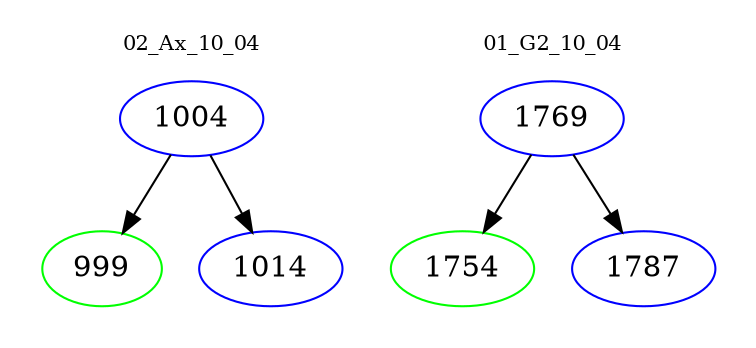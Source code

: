 digraph{
subgraph cluster_0 {
color = white
label = "02_Ax_10_04";
fontsize=10;
T0_1004 [label="1004", color="blue"]
T0_1004 -> T0_999 [color="black"]
T0_999 [label="999", color="green"]
T0_1004 -> T0_1014 [color="black"]
T0_1014 [label="1014", color="blue"]
}
subgraph cluster_1 {
color = white
label = "01_G2_10_04";
fontsize=10;
T1_1769 [label="1769", color="blue"]
T1_1769 -> T1_1754 [color="black"]
T1_1754 [label="1754", color="green"]
T1_1769 -> T1_1787 [color="black"]
T1_1787 [label="1787", color="blue"]
}
}
